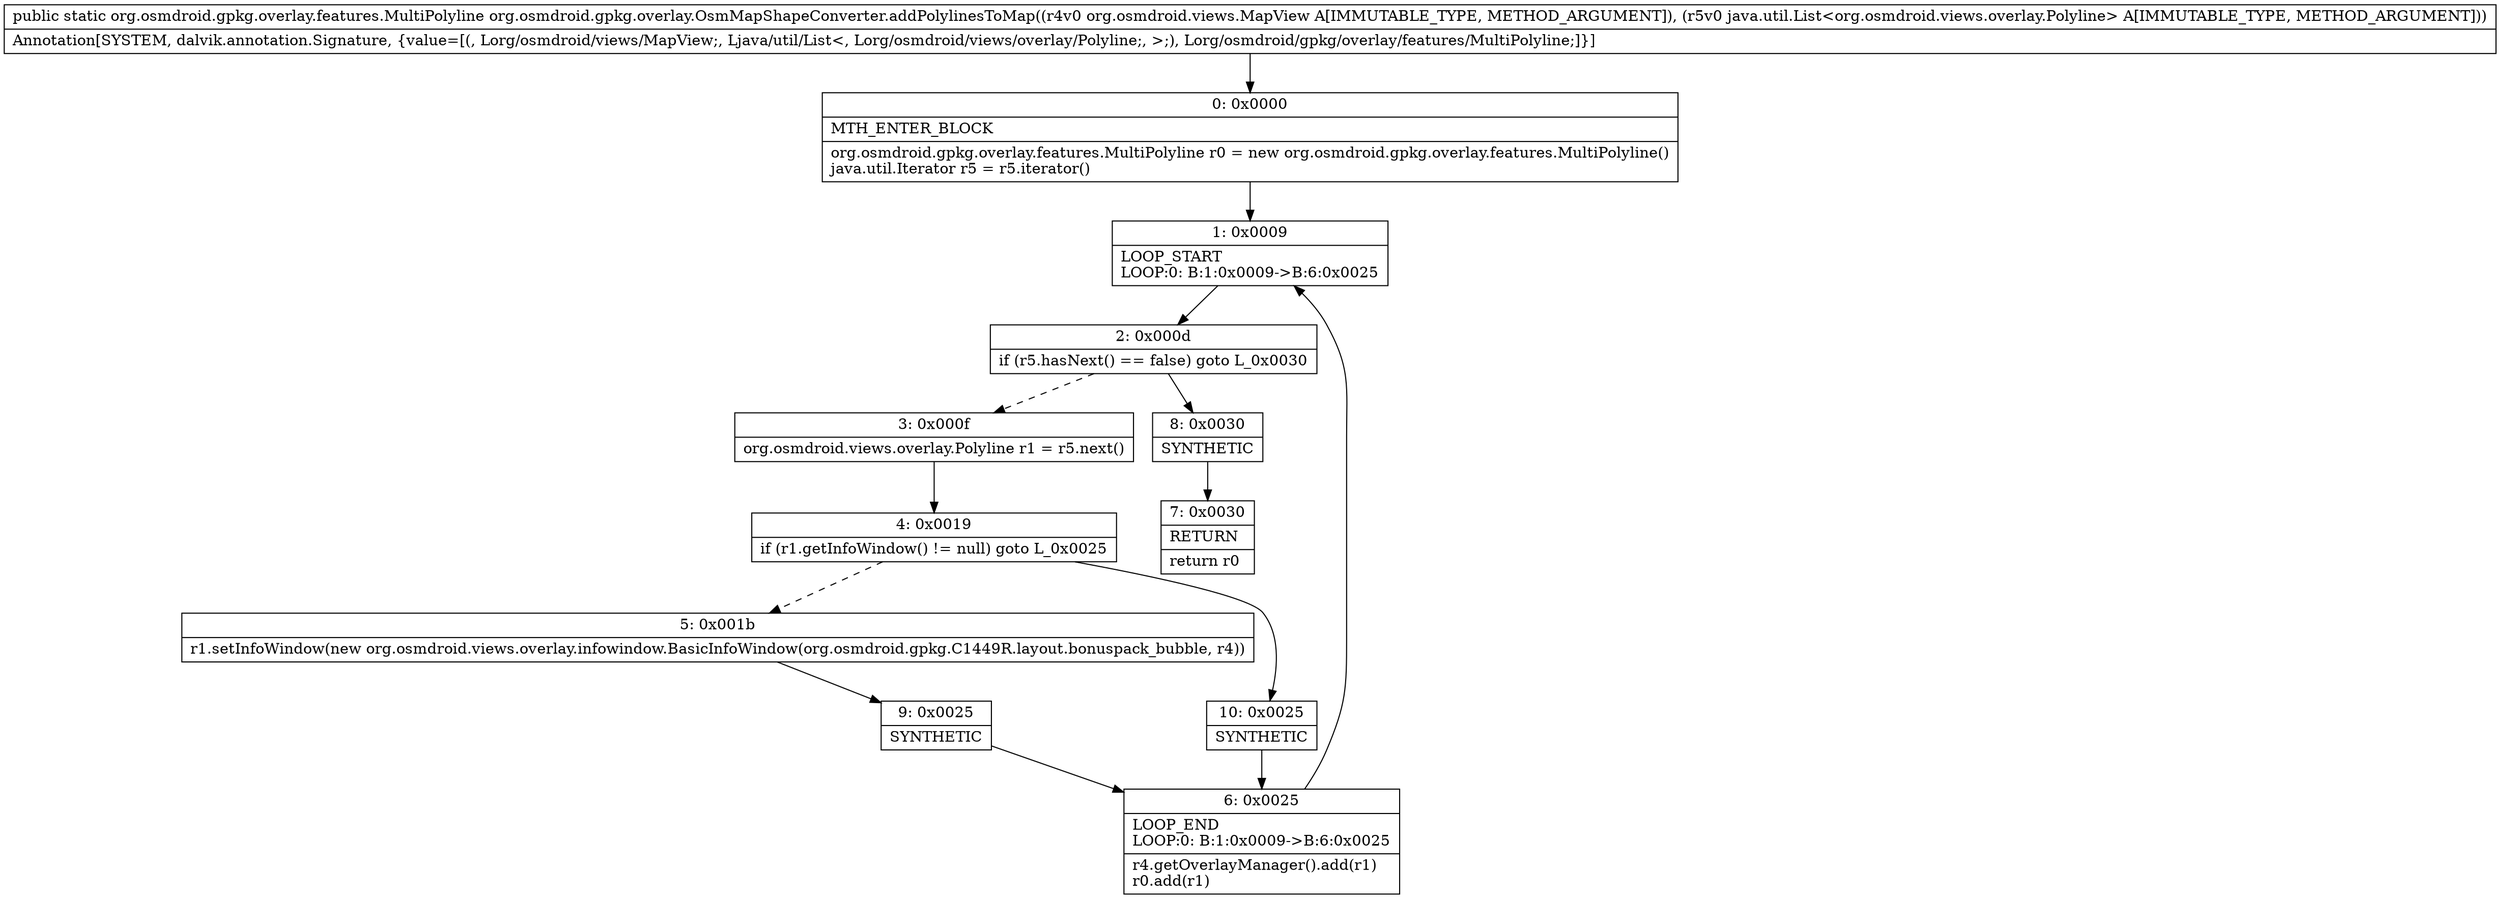 digraph "CFG fororg.osmdroid.gpkg.overlay.OsmMapShapeConverter.addPolylinesToMap(Lorg\/osmdroid\/views\/MapView;Ljava\/util\/List;)Lorg\/osmdroid\/gpkg\/overlay\/features\/MultiPolyline;" {
Node_0 [shape=record,label="{0\:\ 0x0000|MTH_ENTER_BLOCK\l|org.osmdroid.gpkg.overlay.features.MultiPolyline r0 = new org.osmdroid.gpkg.overlay.features.MultiPolyline()\ljava.util.Iterator r5 = r5.iterator()\l}"];
Node_1 [shape=record,label="{1\:\ 0x0009|LOOP_START\lLOOP:0: B:1:0x0009\-\>B:6:0x0025\l}"];
Node_2 [shape=record,label="{2\:\ 0x000d|if (r5.hasNext() == false) goto L_0x0030\l}"];
Node_3 [shape=record,label="{3\:\ 0x000f|org.osmdroid.views.overlay.Polyline r1 = r5.next()\l}"];
Node_4 [shape=record,label="{4\:\ 0x0019|if (r1.getInfoWindow() != null) goto L_0x0025\l}"];
Node_5 [shape=record,label="{5\:\ 0x001b|r1.setInfoWindow(new org.osmdroid.views.overlay.infowindow.BasicInfoWindow(org.osmdroid.gpkg.C1449R.layout.bonuspack_bubble, r4))\l}"];
Node_6 [shape=record,label="{6\:\ 0x0025|LOOP_END\lLOOP:0: B:1:0x0009\-\>B:6:0x0025\l|r4.getOverlayManager().add(r1)\lr0.add(r1)\l}"];
Node_7 [shape=record,label="{7\:\ 0x0030|RETURN\l|return r0\l}"];
Node_8 [shape=record,label="{8\:\ 0x0030|SYNTHETIC\l}"];
Node_9 [shape=record,label="{9\:\ 0x0025|SYNTHETIC\l}"];
Node_10 [shape=record,label="{10\:\ 0x0025|SYNTHETIC\l}"];
MethodNode[shape=record,label="{public static org.osmdroid.gpkg.overlay.features.MultiPolyline org.osmdroid.gpkg.overlay.OsmMapShapeConverter.addPolylinesToMap((r4v0 org.osmdroid.views.MapView A[IMMUTABLE_TYPE, METHOD_ARGUMENT]), (r5v0 java.util.List\<org.osmdroid.views.overlay.Polyline\> A[IMMUTABLE_TYPE, METHOD_ARGUMENT]))  | Annotation[SYSTEM, dalvik.annotation.Signature, \{value=[(, Lorg\/osmdroid\/views\/MapView;, Ljava\/util\/List\<, Lorg\/osmdroid\/views\/overlay\/Polyline;, \>;), Lorg\/osmdroid\/gpkg\/overlay\/features\/MultiPolyline;]\}]\l}"];
MethodNode -> Node_0;
Node_0 -> Node_1;
Node_1 -> Node_2;
Node_2 -> Node_3[style=dashed];
Node_2 -> Node_8;
Node_3 -> Node_4;
Node_4 -> Node_5[style=dashed];
Node_4 -> Node_10;
Node_5 -> Node_9;
Node_6 -> Node_1;
Node_8 -> Node_7;
Node_9 -> Node_6;
Node_10 -> Node_6;
}

